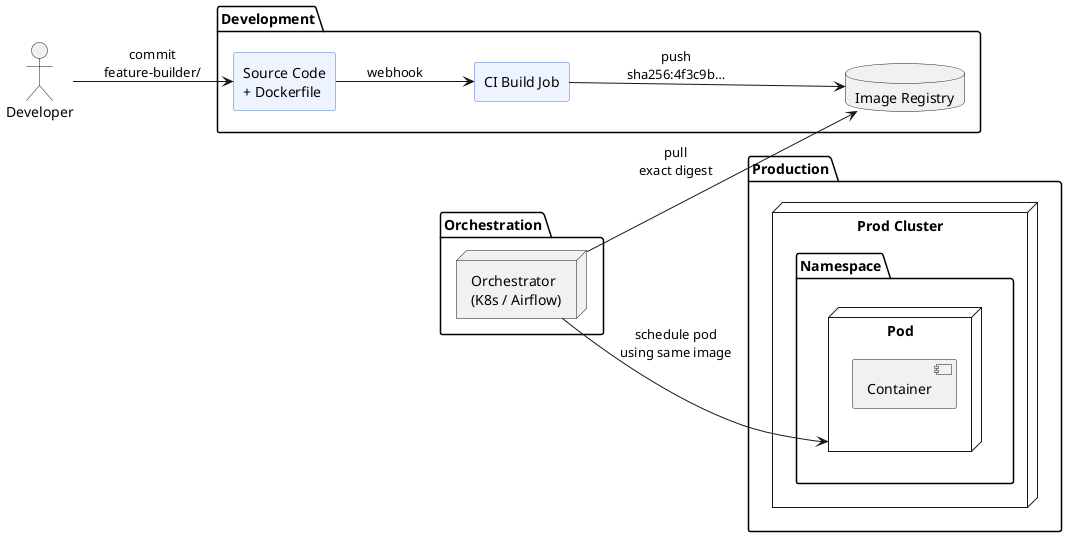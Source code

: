 @startuml
skinparam shadowing false
skinparam rectangleBorderColor #4a7cc6
skinparam rectangleBackgroundColor #eef4ff
left to right direction

actor "Developer" as Dev

package "Development" {
  rectangle "Source Code\n+ Dockerfile" as SRC
  rectangle "CI Build Job" as CI
  database "Image Registry" as REG
}

package "Orchestration" {
  node "Orchestrator\n(K8s / Airflow)" as ORCH
}

package "Production" {
  node "Prod Cluster" as PROD {
    folder "Namespace" as NS {
      node "Pod" as POD {
        [Container] as CON
      }
    }
  }
}

Dev --> SRC : commit\nfeature-builder/
SRC --> CI  : webhook
CI  --> REG : push\nsha256:4f3c9b…
ORCH --> REG : pull\nexact digest
ORCH --> POD : schedule pod\nusing same image
@enduml

